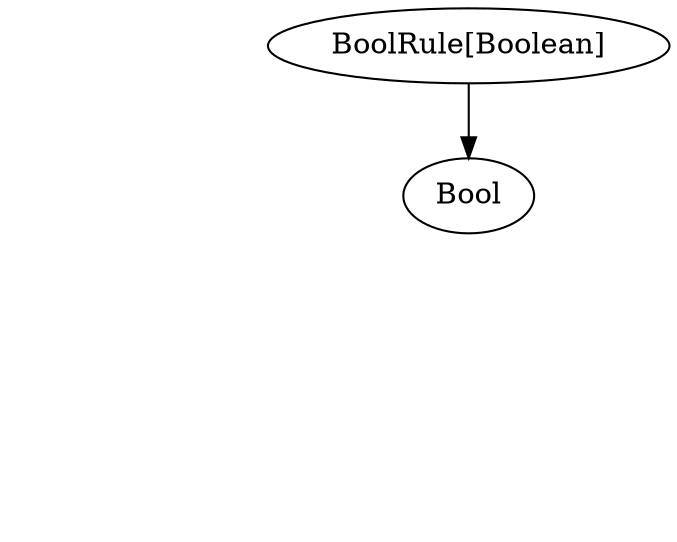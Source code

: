 digraph {
    splines=true

    BoolRuleBool[label="BoolRule[Boolean]" class="operator"]
    RuleBool[label="Rule[Boolean]" class="operator" style="invis"]
    RuleInt[label="Rule[Int]" class="operator" style="invis"]

    And[style="invis"]
    Equals[style="invis"]
    Bool

    BoolRuleBool -> RuleBool[class="relies" style="invis"]
    BoolRuleBool -> Bool
    Equals -> RuleInt[class="relies" style="invis"]
    RuleBool -> And[style="invis"]
    RuleBool -> Equals[style="invis"]
    And -> RuleBool[class="relies" style="invis"]
    And -> BoolRuleBool[class="relies" style="invis"]
}
